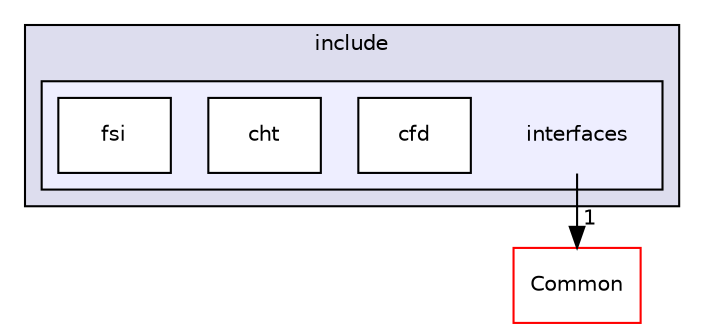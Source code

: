 digraph "SU2_CFD/include/interfaces" {
  compound=true
  node [ fontsize="10", fontname="Helvetica"];
  edge [ labelfontsize="10", labelfontname="Helvetica"];
  subgraph clusterdir_3b735dd5547717c34264cbbbba892a8a {
    graph [ bgcolor="#ddddee", pencolor="black", label="include" fontname="Helvetica", fontsize="10", URL="dir_3b735dd5547717c34264cbbbba892a8a.html"]
  subgraph clusterdir_08c7ba3cb7a23e912f9dd6cde1b276c2 {
    graph [ bgcolor="#eeeeff", pencolor="black", label="" URL="dir_08c7ba3cb7a23e912f9dd6cde1b276c2.html"];
    dir_08c7ba3cb7a23e912f9dd6cde1b276c2 [shape=plaintext label="interfaces"];
    dir_854b75cba6897743eb24929b43859c79 [shape=box label="cfd" color="black" fillcolor="white" style="filled" URL="dir_854b75cba6897743eb24929b43859c79.html"];
    dir_0e62af80194ed18f57461f66390423e0 [shape=box label="cht" color="black" fillcolor="white" style="filled" URL="dir_0e62af80194ed18f57461f66390423e0.html"];
    dir_7bd01c7330370edc484b289b87fa5a31 [shape=box label="fsi" color="black" fillcolor="white" style="filled" URL="dir_7bd01c7330370edc484b289b87fa5a31.html"];
  }
  }
  dir_4ab6b4cc6a7edbff49100e9123df213f [shape=box label="Common" fillcolor="white" style="filled" color="red" URL="dir_4ab6b4cc6a7edbff49100e9123df213f.html"];
  dir_08c7ba3cb7a23e912f9dd6cde1b276c2->dir_4ab6b4cc6a7edbff49100e9123df213f [headlabel="1", labeldistance=1.5 headhref="dir_000039_000000.html"];
}

